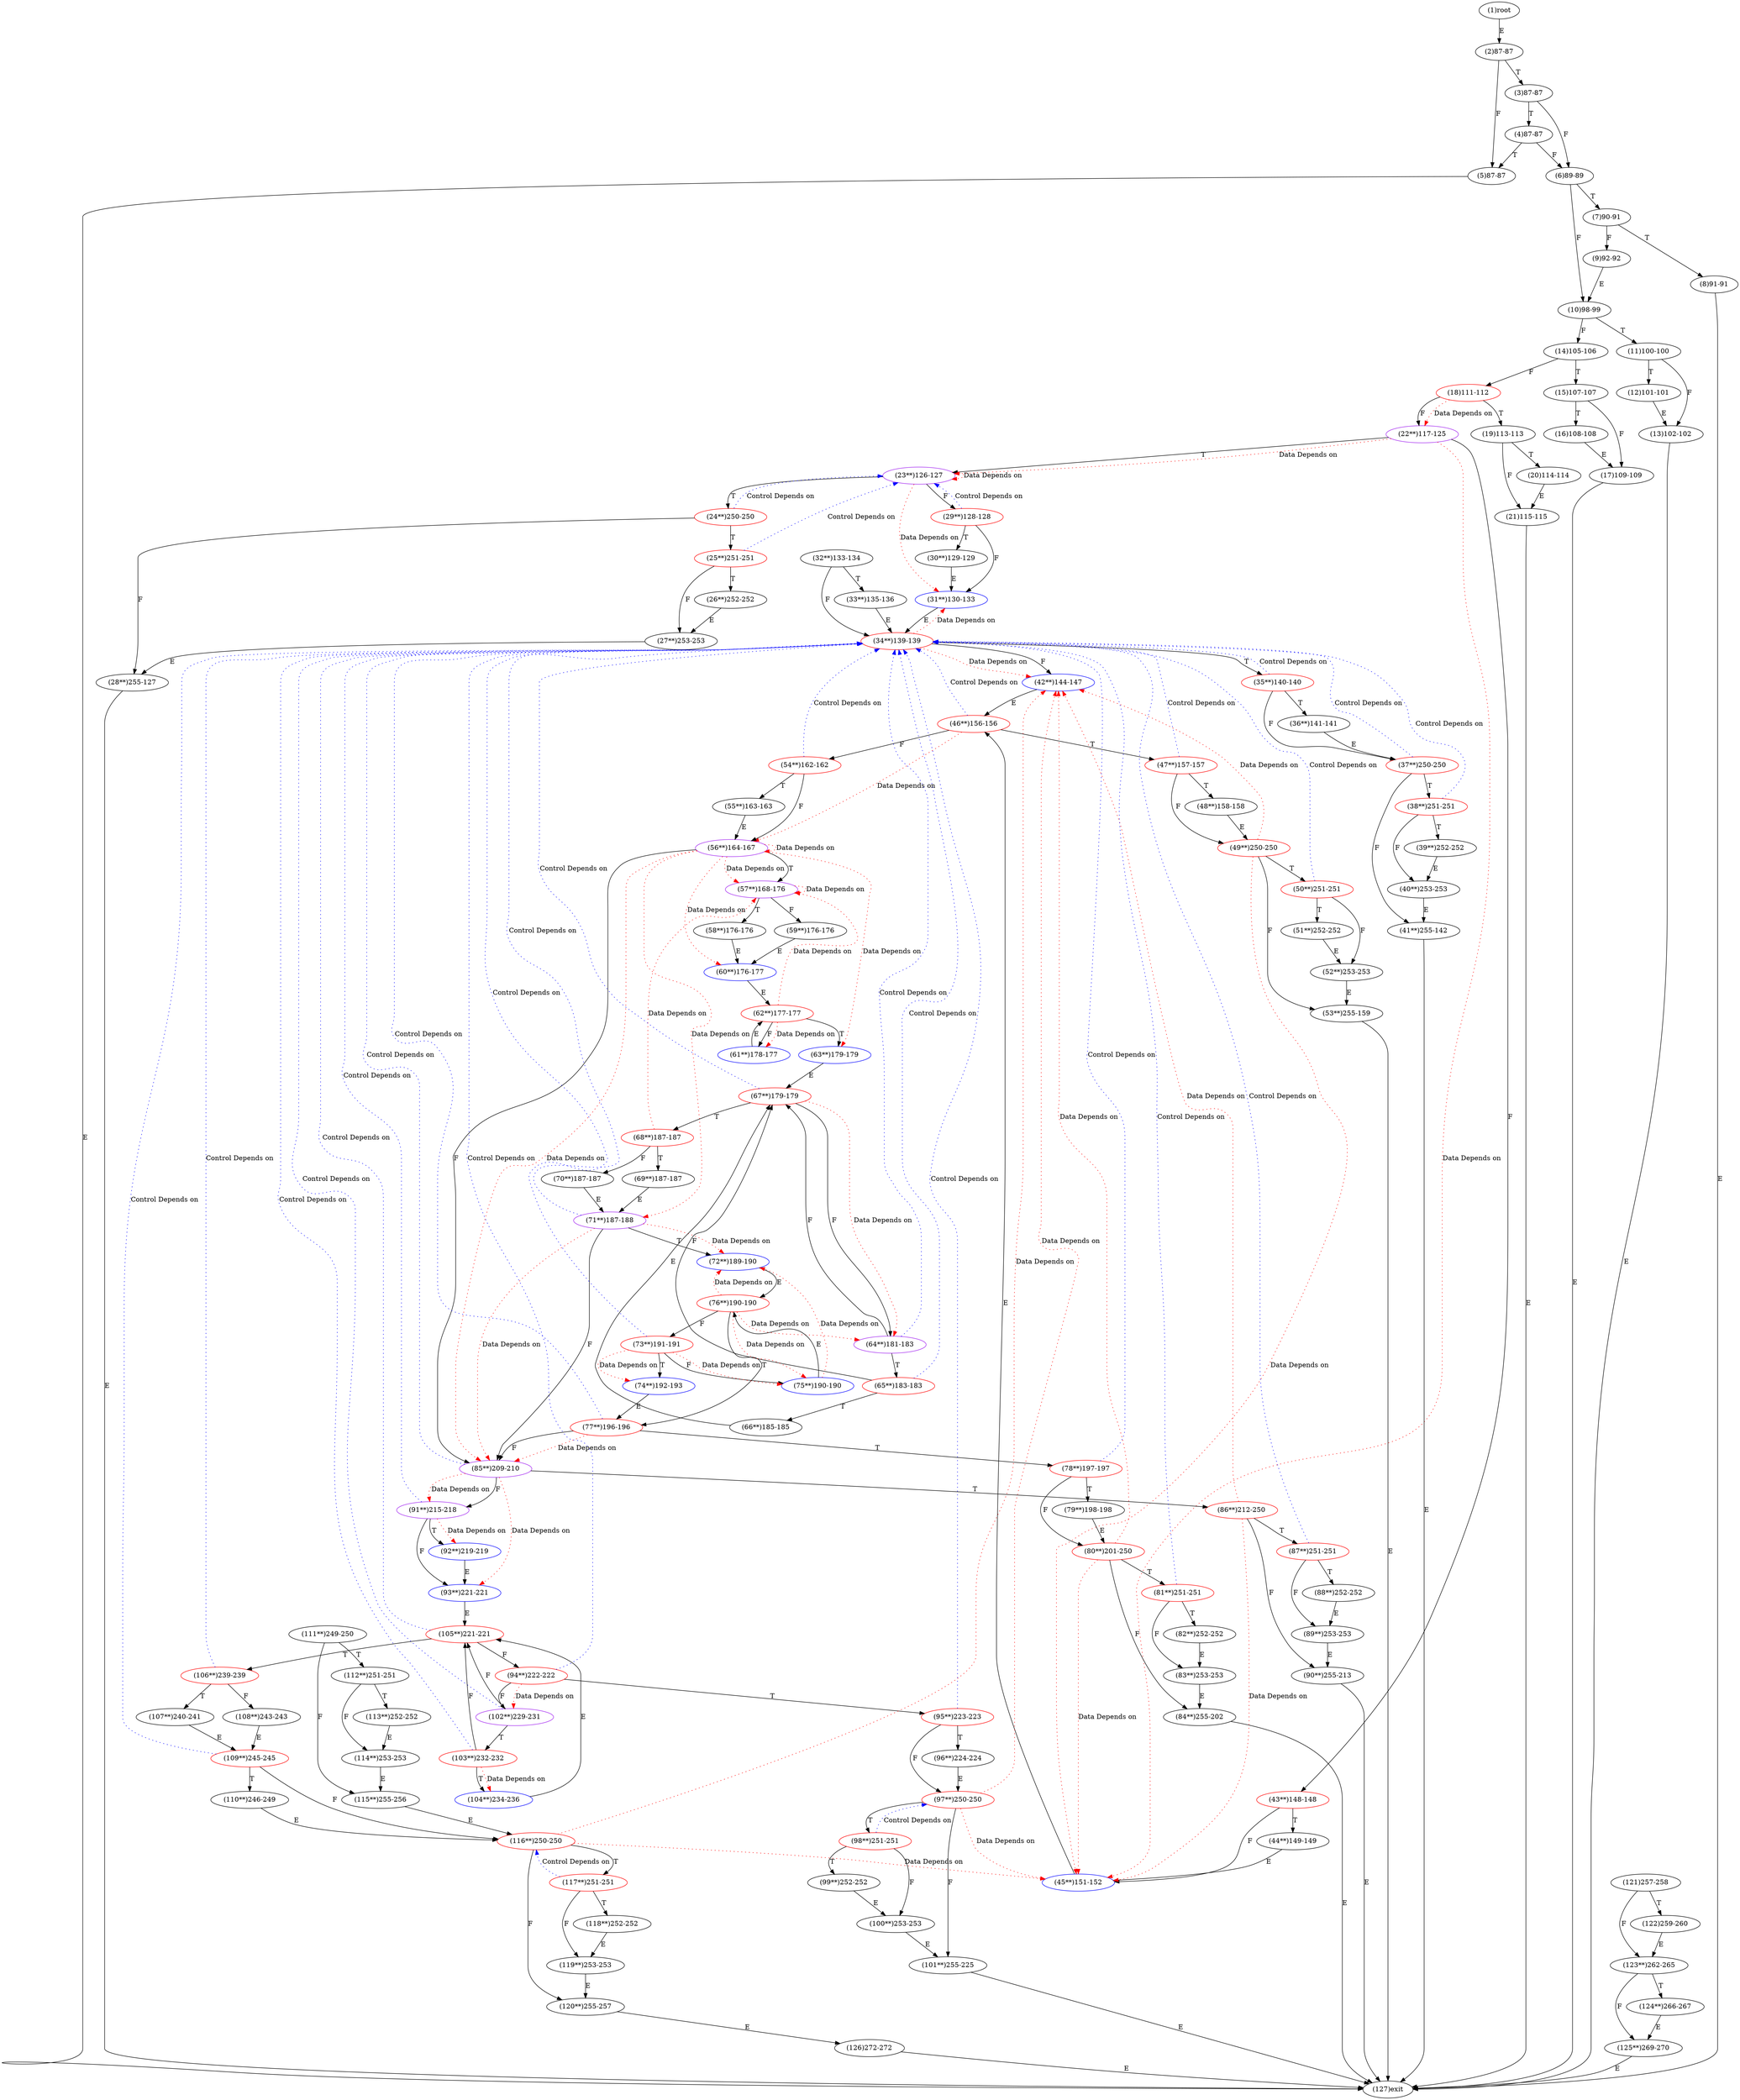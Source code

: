 digraph "" { 
1[ label="(1)root"];
2[ label="(2)87-87"];
3[ label="(3)87-87"];
4[ label="(4)87-87"];
5[ label="(5)87-87"];
6[ label="(6)89-89"];
7[ label="(7)90-91"];
8[ label="(8)91-91"];
9[ label="(9)92-92"];
10[ label="(10)98-99"];
11[ label="(11)100-100"];
12[ label="(12)101-101"];
13[ label="(13)102-102"];
14[ label="(14)105-106"];
15[ label="(15)107-107"];
17[ label="(17)109-109"];
16[ label="(16)108-108"];
19[ label="(19)113-113"];
18[ label="(18)111-112",color=red];
21[ label="(21)115-115"];
20[ label="(20)114-114"];
23[ label="(23**)126-127",color=purple];
22[ label="(22**)117-125",color=purple];
25[ label="(25**)251-251",color=red];
24[ label="(24**)250-250",color=red];
27[ label="(27**)253-253"];
26[ label="(26**)252-252"];
29[ label="(29**)128-128",color=red];
28[ label="(28**)255-127"];
31[ label="(31**)130-133",color=blue];
30[ label="(30**)129-129"];
34[ label="(34**)139-139",color=red];
35[ label="(35**)140-140",color=red];
32[ label="(32**)133-134"];
33[ label="(33**)135-136"];
38[ label="(38**)251-251",color=red];
39[ label="(39**)252-252"];
36[ label="(36**)141-141"];
37[ label="(37**)250-250",color=red];
42[ label="(42**)144-147",color=blue];
43[ label="(43**)148-148",color=red];
40[ label="(40**)253-253"];
41[ label="(41**)255-142"];
46[ label="(46**)156-156",color=red];
47[ label="(47**)157-157",color=red];
44[ label="(44**)149-149"];
45[ label="(45**)151-152",color=blue];
51[ label="(51**)252-252"];
50[ label="(50**)251-251",color=red];
49[ label="(49**)250-250",color=red];
48[ label="(48**)158-158"];
55[ label="(55**)163-163"];
54[ label="(54**)162-162",color=red];
53[ label="(53**)255-159"];
52[ label="(52**)253-253"];
59[ label="(59**)176-176"];
58[ label="(58**)176-176"];
57[ label="(57**)168-176",color=purple];
56[ label="(56**)164-167",color=purple];
63[ label="(63**)179-179",color=blue];
62[ label="(62**)177-177",color=red];
61[ label="(61**)178-177",color=blue];
60[ label="(60**)176-177",color=blue];
68[ label="(68**)187-187",color=red];
69[ label="(69**)187-187"];
70[ label="(70**)187-187"];
71[ label="(71**)187-188",color=purple];
64[ label="(64**)181-183",color=purple];
65[ label="(65**)183-183",color=red];
66[ label="(66**)185-185"];
67[ label="(67**)179-179",color=red];
76[ label="(76**)190-190",color=red];
77[ label="(77**)196-196",color=red];
78[ label="(78**)197-197",color=red];
79[ label="(79**)198-198"];
72[ label="(72**)189-190",color=blue];
73[ label="(73**)191-191",color=red];
74[ label="(74**)192-193",color=blue];
75[ label="(75**)190-190",color=blue];
85[ label="(85**)209-210",color=purple];
84[ label="(84**)255-202"];
87[ label="(87**)251-251",color=red];
86[ label="(86**)212-250",color=red];
81[ label="(81**)251-251",color=red];
80[ label="(80**)201-250",color=red];
83[ label="(83**)253-253"];
82[ label="(82**)252-252"];
93[ label="(93**)221-221",color=blue];
92[ label="(92**)219-219",color=blue];
95[ label="(95**)223-223",color=red];
94[ label="(94**)222-222",color=red];
89[ label="(89**)253-253"];
88[ label="(88**)252-252"];
91[ label="(91**)215-218",color=purple];
90[ label="(90**)255-213"];
102[ label="(102**)229-231",color=purple];
103[ label="(103**)232-232",color=red];
100[ label="(100**)253-253"];
101[ label="(101**)255-225"];
98[ label="(98**)251-251",color=red];
99[ label="(99**)252-252"];
96[ label="(96**)224-224"];
97[ label="(97**)250-250",color=red];
110[ label="(110**)246-249"];
111[ label="(111**)249-250"];
108[ label="(108**)243-243"];
109[ label="(109**)245-245",color=red];
106[ label="(106**)239-239",color=red];
107[ label="(107**)240-241"];
104[ label="(104**)234-236",color=blue];
105[ label="(105**)221-221",color=red];
119[ label="(119**)253-253"];
118[ label="(118**)252-252"];
117[ label="(117**)251-251",color=red];
116[ label="(116**)250-250",color=red];
115[ label="(115**)255-256"];
114[ label="(114**)253-253"];
113[ label="(113**)252-252"];
112[ label="(112**)251-251"];
127[ label="(127)exit"];
126[ label="(126)272-272"];
125[ label="(125**)269-270"];
124[ label="(124**)266-267"];
123[ label="(123**)262-265"];
122[ label="(122)259-260"];
121[ label="(121)257-258"];
120[ label="(120**)255-257"];
1->2[ label="E"];
2->5[ label="F"];
2->3[ label="T"];
3->6[ label="F"];
3->4[ label="T"];
4->6[ label="F"];
4->5[ label="T"];
5->127[ label="E"];
6->10[ label="F"];
6->7[ label="T"];
7->9[ label="F"];
7->8[ label="T"];
8->127[ label="E"];
9->10[ label="E"];
10->14[ label="F"];
10->11[ label="T"];
11->13[ label="F"];
11->12[ label="T"];
12->13[ label="E"];
13->127[ label="E"];
14->18[ label="F"];
14->15[ label="T"];
15->17[ label="F"];
15->16[ label="T"];
16->17[ label="E"];
17->127[ label="E"];
18->22[ label="F"];
18->19[ label="T"];
19->21[ label="F"];
19->20[ label="T"];
20->21[ label="E"];
21->127[ label="E"];
22->43[ label="F"];
22->23[ label="T"];
23->29[ label="F"];
23->24[ label="T"];
24->28[ label="F"];
24->25[ label="T"];
25->27[ label="F"];
25->26[ label="T"];
26->27[ label="E"];
27->28[ label="E"];
28->127[ label="E"];
29->31[ label="F"];
29->30[ label="T"];
30->31[ label="E"];
31->34[ label="E"];
32->34[ label="F"];
32->33[ label="T"];
33->34[ label="E"];
34->42[ label="F"];
34->35[ label="T"];
35->37[ label="F"];
35->36[ label="T"];
36->37[ label="E"];
37->41[ label="F"];
37->38[ label="T"];
38->40[ label="F"];
38->39[ label="T"];
39->40[ label="E"];
40->41[ label="E"];
41->127[ label="E"];
42->46[ label="E"];
43->45[ label="F"];
43->44[ label="T"];
44->45[ label="E"];
45->46[ label="E"];
46->54[ label="F"];
46->47[ label="T"];
47->49[ label="F"];
47->48[ label="T"];
48->49[ label="E"];
49->53[ label="F"];
49->50[ label="T"];
50->52[ label="F"];
50->51[ label="T"];
51->52[ label="E"];
52->53[ label="E"];
53->127[ label="E"];
54->56[ label="F"];
54->55[ label="T"];
55->56[ label="E"];
56->85[ label="F"];
56->57[ label="T"];
57->59[ label="F"];
57->58[ label="T"];
58->60[ label="E"];
59->60[ label="E"];
60->62[ label="E"];
61->62[ label="E"];
62->61[ label="F"];
62->63[ label="T"];
63->67[ label="E"];
64->67[ label="F"];
64->65[ label="T"];
65->67[ label="F"];
65->66[ label="T"];
66->67[ label="E"];
67->64[ label="F"];
67->68[ label="T"];
68->70[ label="F"];
68->69[ label="T"];
69->71[ label="E"];
70->71[ label="E"];
71->85[ label="F"];
71->72[ label="T"];
72->76[ label="E"];
73->75[ label="F"];
73->74[ label="T"];
74->77[ label="E"];
75->76[ label="E"];
76->73[ label="F"];
76->77[ label="T"];
77->85[ label="F"];
77->78[ label="T"];
78->80[ label="F"];
78->79[ label="T"];
79->80[ label="E"];
80->84[ label="F"];
80->81[ label="T"];
81->83[ label="F"];
81->82[ label="T"];
82->83[ label="E"];
83->84[ label="E"];
84->127[ label="E"];
85->91[ label="F"];
85->86[ label="T"];
86->90[ label="F"];
86->87[ label="T"];
87->89[ label="F"];
87->88[ label="T"];
88->89[ label="E"];
89->90[ label="E"];
90->127[ label="E"];
91->93[ label="F"];
91->92[ label="T"];
92->93[ label="E"];
93->105[ label="E"];
94->102[ label="F"];
94->95[ label="T"];
95->97[ label="F"];
95->96[ label="T"];
96->97[ label="E"];
97->101[ label="F"];
97->98[ label="T"];
98->100[ label="F"];
98->99[ label="T"];
99->100[ label="E"];
100->101[ label="E"];
101->127[ label="E"];
102->105[ label="F"];
102->103[ label="T"];
103->105[ label="F"];
103->104[ label="T"];
104->105[ label="E"];
105->94[ label="F"];
105->106[ label="T"];
106->108[ label="F"];
106->107[ label="T"];
107->109[ label="E"];
108->109[ label="E"];
109->116[ label="F"];
109->110[ label="T"];
110->116[ label="E"];
111->115[ label="F"];
111->112[ label="T"];
112->114[ label="F"];
112->113[ label="T"];
113->114[ label="E"];
114->115[ label="E"];
115->116[ label="E"];
116->120[ label="F"];
116->117[ label="T"];
117->119[ label="F"];
117->118[ label="T"];
118->119[ label="E"];
119->120[ label="E"];
120->126[ label="E"];
121->123[ label="F"];
121->122[ label="T"];
122->123[ label="E"];
123->125[ label="F"];
123->124[ label="T"];
124->125[ label="E"];
125->127[ label="E"];
126->127[ label="E"];
18->22[ color="red" label="Data Depends on" style = dotted ];
23->23[ color="red" label="Data Depends on" style = dotted ];
23->31[ color="red" label="Data Depends on" style = dotted ];
22->23[ color="red" label="Data Depends on" style = dotted ];
22->45[ color="red" label="Data Depends on" style = dotted ];
25->23[ color="blue" label="Control Depends on" style = dotted ];
24->23[ color="blue" label="Control Depends on" style = dotted ];
29->23[ color="blue" label="Control Depends on" style = dotted ];
34->42[ color="red" label="Data Depends on" style = dotted ];
34->31[ color="red" label="Data Depends on" style = dotted ];
35->34[ color="blue" label="Control Depends on" style = dotted ];
38->34[ color="blue" label="Control Depends on" style = dotted ];
37->34[ color="blue" label="Control Depends on" style = dotted ];
46->56[ color="red" label="Data Depends on" style = dotted ];
46->34[ color="blue" label="Control Depends on" style = dotted ];
47->34[ color="blue" label="Control Depends on" style = dotted ];
50->34[ color="blue" label="Control Depends on" style = dotted ];
49->42[ color="red" label="Data Depends on" style = dotted ];
49->45[ color="red" label="Data Depends on" style = dotted ];
54->34[ color="blue" label="Control Depends on" style = dotted ];
57->57[ color="red" label="Data Depends on" style = dotted ];
56->56[ color="red" label="Data Depends on" style = dotted ];
56->57[ color="red" label="Data Depends on" style = dotted ];
56->60[ color="red" label="Data Depends on" style = dotted ];
56->63[ color="red" label="Data Depends on" style = dotted ];
56->71[ color="red" label="Data Depends on" style = dotted ];
56->85[ color="red" label="Data Depends on" style = dotted ];
62->61[ color="red" label="Data Depends on" style = dotted ];
62->57[ color="red" label="Data Depends on" style = dotted ];
68->57[ color="red" label="Data Depends on" style = dotted ];
71->85[ color="red" label="Data Depends on" style = dotted ];
71->34[ color="blue" label="Control Depends on" style = dotted ];
71->72[ color="red" label="Data Depends on" style = dotted ];
64->34[ color="blue" label="Control Depends on" style = dotted ];
65->34[ color="blue" label="Control Depends on" style = dotted ];
67->64[ color="red" label="Data Depends on" style = dotted ];
67->34[ color="blue" label="Control Depends on" style = dotted ];
76->72[ color="red" label="Data Depends on" style = dotted ];
76->75[ color="red" label="Data Depends on" style = dotted ];
76->64[ color="red" label="Data Depends on" style = dotted ];
77->34[ color="blue" label="Control Depends on" style = dotted ];
77->85[ color="red" label="Data Depends on" style = dotted ];
78->34[ color="blue" label="Control Depends on" style = dotted ];
73->75[ color="red" label="Data Depends on" style = dotted ];
73->74[ color="red" label="Data Depends on" style = dotted ];
73->34[ color="blue" label="Control Depends on" style = dotted ];
75->72[ color="red" label="Data Depends on" style = dotted ];
85->34[ color="blue" label="Control Depends on" style = dotted ];
85->93[ color="red" label="Data Depends on" style = dotted ];
85->91[ color="red" label="Data Depends on" style = dotted ];
87->34[ color="blue" label="Control Depends on" style = dotted ];
86->42[ color="red" label="Data Depends on" style = dotted ];
86->45[ color="red" label="Data Depends on" style = dotted ];
81->34[ color="blue" label="Control Depends on" style = dotted ];
80->45[ color="red" label="Data Depends on" style = dotted ];
80->42[ color="red" label="Data Depends on" style = dotted ];
95->34[ color="blue" label="Control Depends on" style = dotted ];
94->34[ color="blue" label="Control Depends on" style = dotted ];
94->102[ color="red" label="Data Depends on" style = dotted ];
91->92[ color="red" label="Data Depends on" style = dotted ];
91->34[ color="blue" label="Control Depends on" style = dotted ];
102->34[ color="blue" label="Control Depends on" style = dotted ];
103->34[ color="blue" label="Control Depends on" style = dotted ];
103->104[ color="red" label="Data Depends on" style = dotted ];
98->97[ color="blue" label="Control Depends on" style = dotted ];
97->45[ color="red" label="Data Depends on" style = dotted ];
97->42[ color="red" label="Data Depends on" style = dotted ];
109->34[ color="blue" label="Control Depends on" style = dotted ];
106->34[ color="blue" label="Control Depends on" style = dotted ];
105->34[ color="blue" label="Control Depends on" style = dotted ];
117->116[ color="blue" label="Control Depends on" style = dotted ];
116->42[ color="red" label="Data Depends on" style = dotted ];
116->45[ color="red" label="Data Depends on" style = dotted ];
}